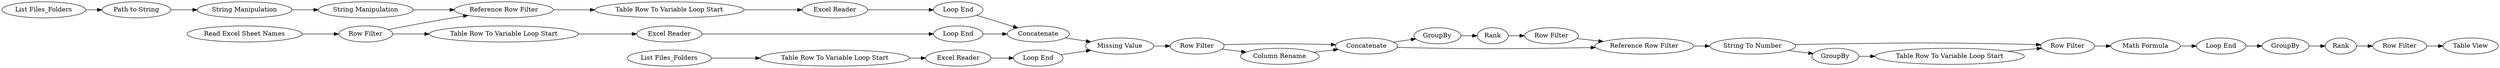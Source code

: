 digraph {
	66 -> 68
	57 -> 58
	65 -> 66
	56 -> 61
	11 -> 31
	53 -> 51
	68 -> 67
	63 -> 64
	61 -> 60
	32 -> 34
	34 -> 56
	31 -> 32
	26 -> 31
	55 -> 56
	69 -> 70
	25 -> 28
	7 -> 10
	58 -> 59
	17 -> 18
	10 -> 11
	59 -> 61
	56 -> 57
	51 -> 32
	34 -> 55
	60 -> 64
	6 -> 28
	20 -> 24
	24 -> 25
	64 -> 65
	4 -> 52
	6 -> 7
	18 -> 26
	67 -> 69
	52 -> 53
	60 -> 62
	19 -> 20
	62 -> 63
	28 -> 17
	5 -> 6
	57 [label=GroupBy]
	55 [label="Column Rename"]
	7 [label="Table Row To Variable Loop Start"]
	18 [label="Excel Reader"]
	26 [label="Loop End"]
	58 [label=Rank]
	17 [label="Table Row To Variable Loop Start"]
	19 [label="List Files_Folders"]
	24 [label="String Manipulation"]
	64 [label="Row Filter"]
	31 [label=Concatenate]
	51 [label="Loop End"]
	56 [label=Concatenate]
	6 [label="Row Filter"]
	25 [label="String Manipulation"]
	10 [label="Excel Reader"]
	59 [label="Row Filter"]
	53 [label="Excel Reader"]
	68 [label=GroupBy]
	28 [label="Reference Row Filter"]
	67 [label=Rank]
	11 [label="Loop End"]
	4 [label="List Files_Folders"]
	61 [label="Reference Row Filter"]
	63 [label="Table Row To Variable Loop Start"]
	60 [label="String To Number"]
	5 [label="Read Excel Sheet Names"]
	20 [label="Path to String"]
	34 [label="Row Filter"]
	62 [label=GroupBy]
	66 [label="Loop End"]
	70 [label="Table View"]
	65 [label="Math Formula"]
	69 [label="Row Filter"]
	52 [label="Table Row To Variable Loop Start"]
	32 [label="Missing Value"]
	rankdir=LR
}
